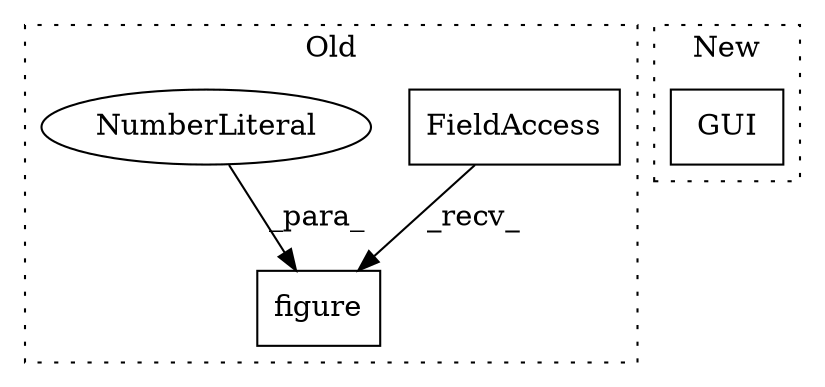 digraph G {
subgraph cluster0 {
1 [label="figure" a="32" s="1187,1195" l="7,1" shape="box"];
3 [label="FieldAccess" a="22" s="1169" l="10" shape="box"];
4 [label="NumberLiteral" a="34" s="1194" l="1" shape="ellipse"];
label = "Old";
style="dotted";
}
subgraph cluster1 {
2 [label="GUI" a="32" s="1145" l="5" shape="box"];
label = "New";
style="dotted";
}
3 -> 1 [label="_recv_"];
4 -> 1 [label="_para_"];
}